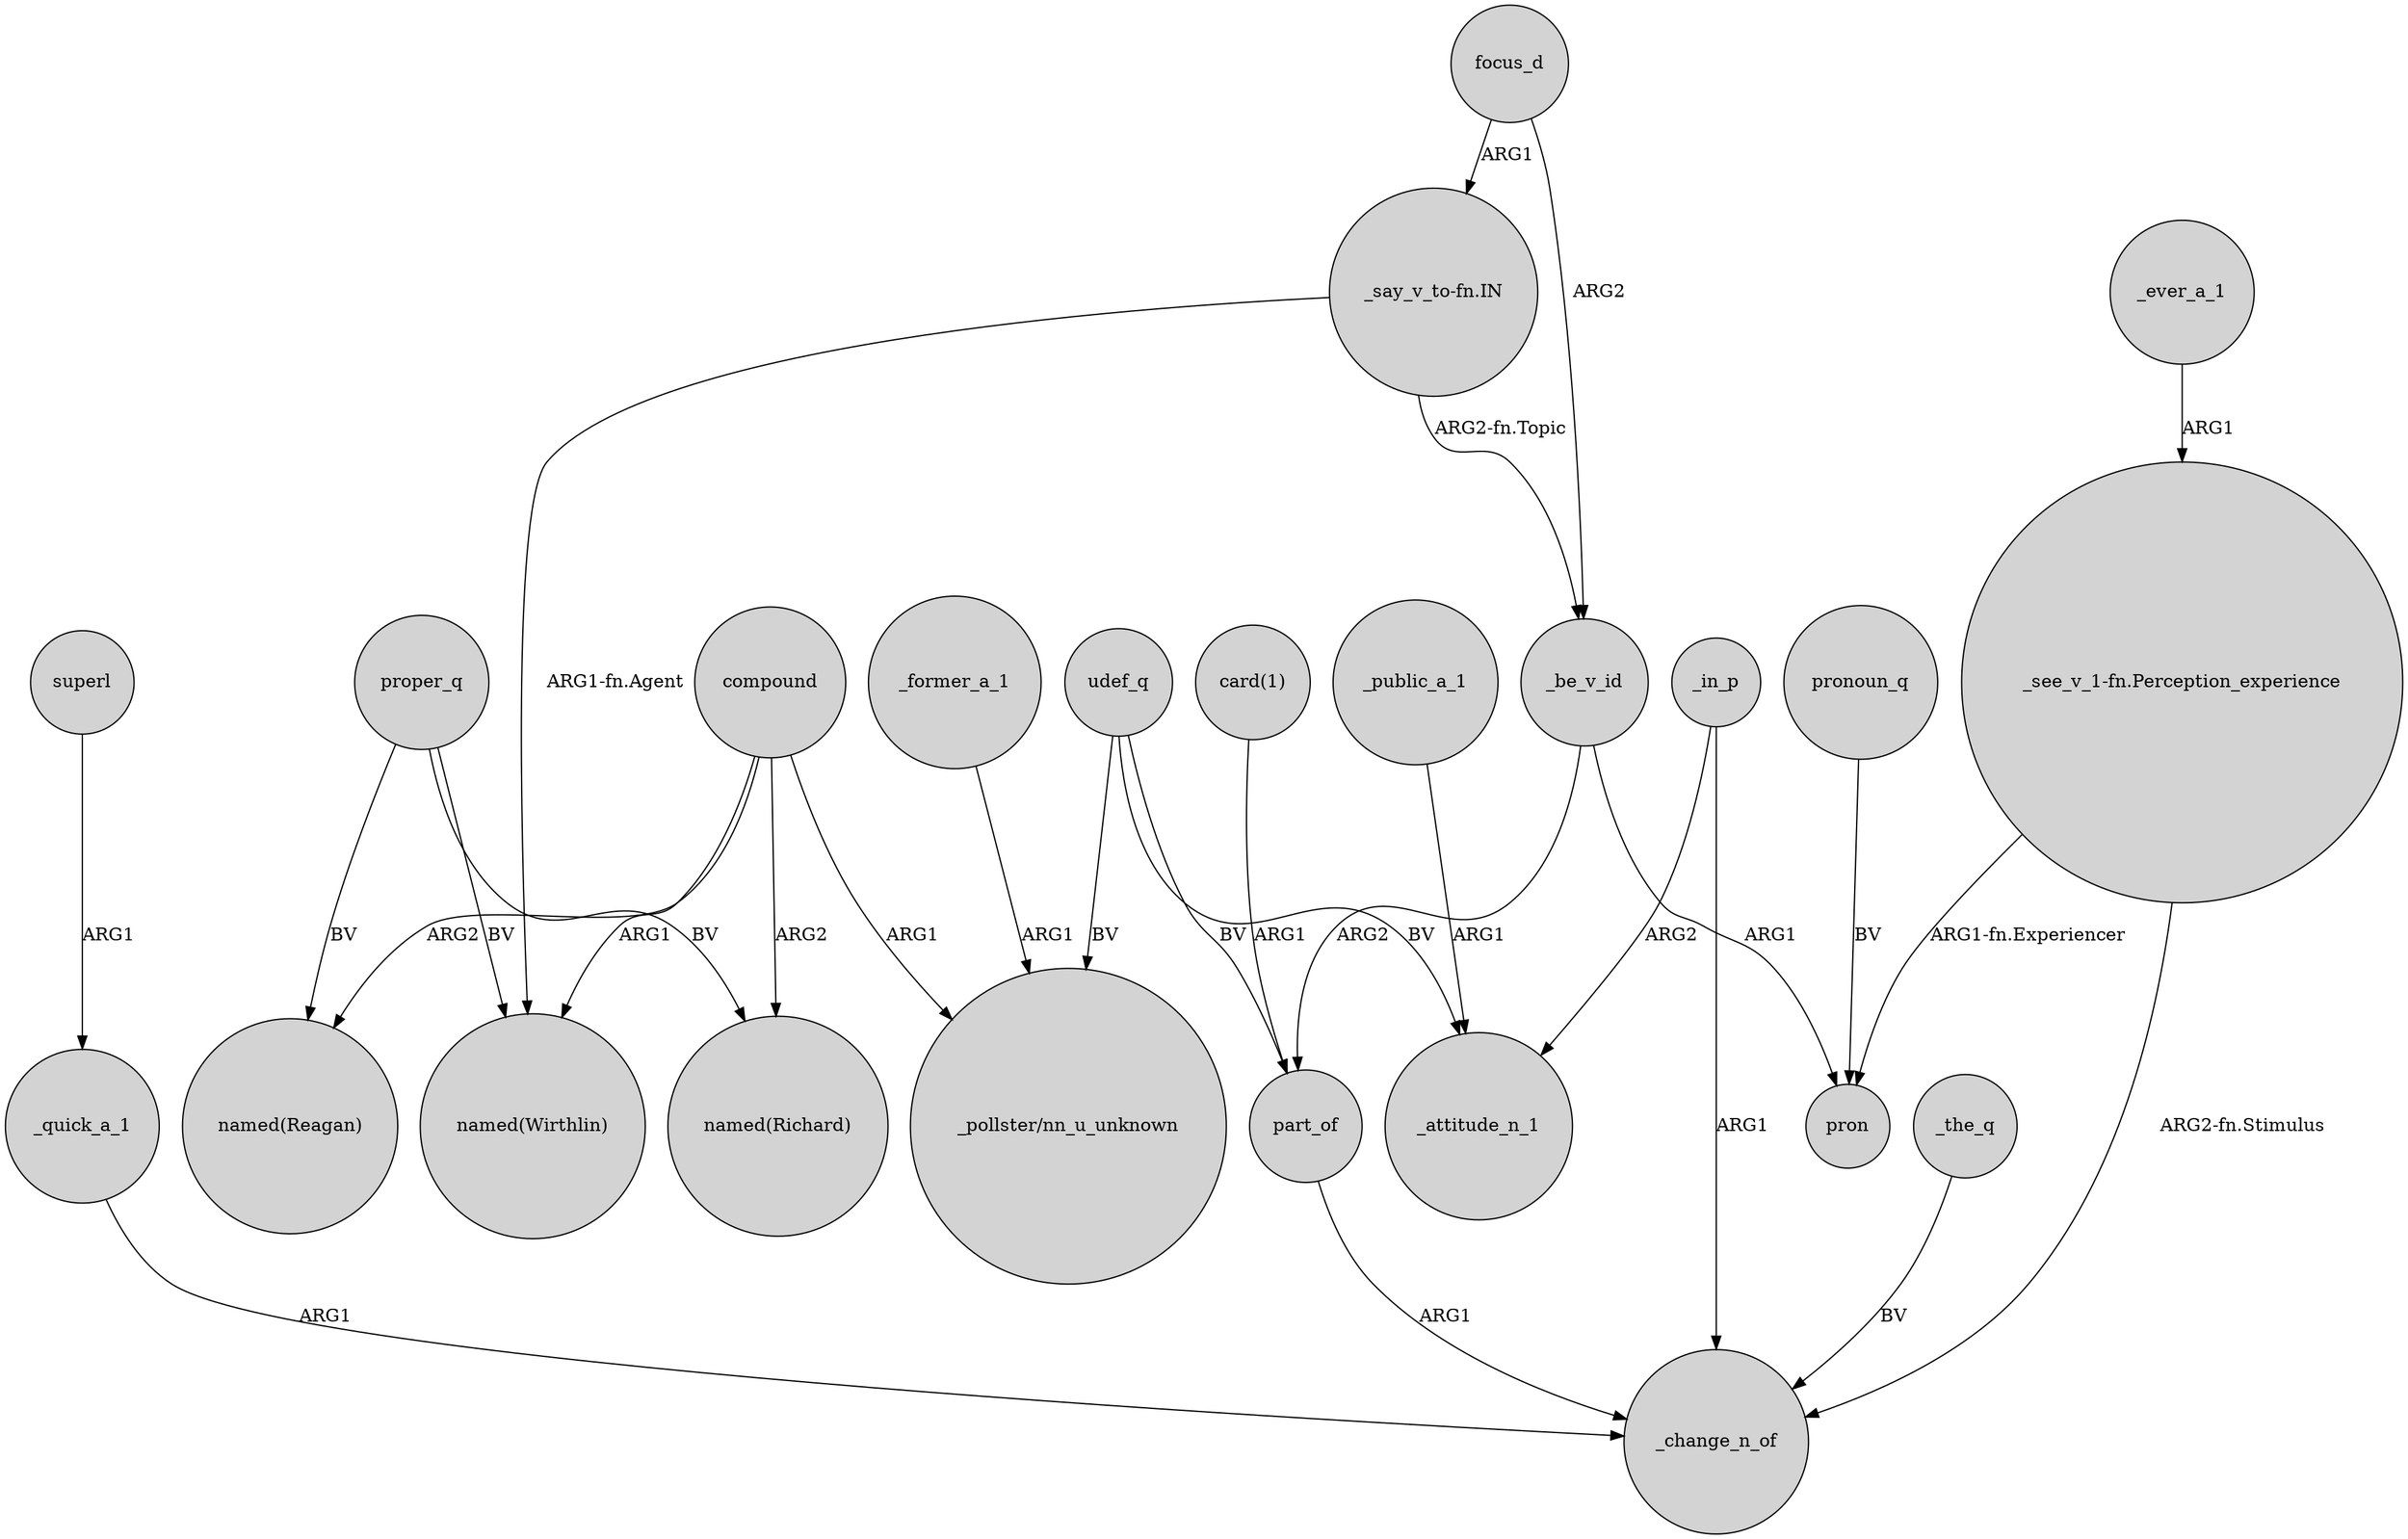 digraph {
	node [shape=circle style=filled]
	focus_d -> _be_v_id [label=ARG2]
	superl -> _quick_a_1 [label=ARG1]
	udef_q -> "_pollster/nn_u_unknown" [label=BV]
	"_see_v_1-fn.Perception_experience" -> pron [label="ARG1-fn.Experiencer"]
	udef_q -> part_of [label=BV]
	_public_a_1 -> _attitude_n_1 [label=ARG1]
	udef_q -> _attitude_n_1 [label=BV]
	compound -> "_pollster/nn_u_unknown" [label=ARG1]
	_quick_a_1 -> _change_n_of [label=ARG1]
	compound -> "named(Richard)" [label=ARG2]
	"_say_v_to-fn.IN" -> "named(Wirthlin)" [label="ARG1-fn.Agent"]
	_be_v_id -> pron [label=ARG1]
	_former_a_1 -> "_pollster/nn_u_unknown" [label=ARG1]
	"_say_v_to-fn.IN" -> _be_v_id [label="ARG2-fn.Topic"]
	_in_p -> _change_n_of [label=ARG1]
	pronoun_q -> pron [label=BV]
	proper_q -> "named(Richard)" [label=BV]
	"card(1)" -> part_of [label=ARG1]
	part_of -> _change_n_of [label=ARG1]
	compound -> "named(Wirthlin)" [label=ARG1]
	compound -> "named(Reagan)" [label=ARG2]
	_in_p -> _attitude_n_1 [label=ARG2]
	"_see_v_1-fn.Perception_experience" -> _change_n_of [label="ARG2-fn.Stimulus"]
	_the_q -> _change_n_of [label=BV]
	proper_q -> "named(Wirthlin)" [label=BV]
	proper_q -> "named(Reagan)" [label=BV]
	_ever_a_1 -> "_see_v_1-fn.Perception_experience" [label=ARG1]
	_be_v_id -> part_of [label=ARG2]
	focus_d -> "_say_v_to-fn.IN" [label=ARG1]
}
